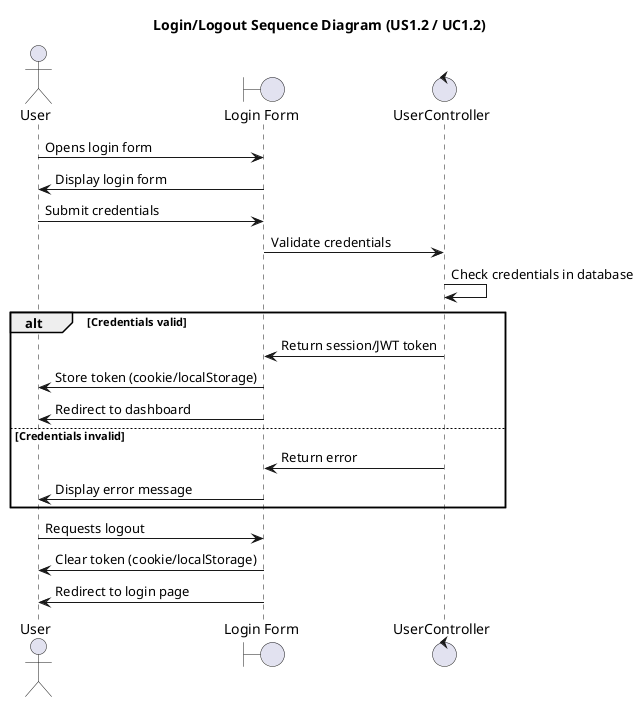 @startuml Login/Logout
title Login/Logout Sequence Diagram (US1.2 / UC1.2)

actor User
boundary "Login Form"
control "UserController"

User -> "Login Form" : Opens login form
"Login Form" -> User : Display login form

User -> "Login Form" : Submit credentials
"Login Form" -> "UserController" : Validate credentials
"UserController" -> "UserController" : Check credentials in database
alt Credentials valid
    "UserController" -> "Login Form" : Return session/JWT token
    "Login Form" -> User : Store token (cookie/localStorage)
    "Login Form" -> User : Redirect to dashboard
else Credentials invalid
    "UserController" -> "Login Form" : Return error
    "Login Form" -> User : Display error message
end

User -> "Login Form" : Requests logout
"Login Form" -> User : Clear token (cookie/localStorage)
"Login Form" -> User : Redirect to login page

@enduml
